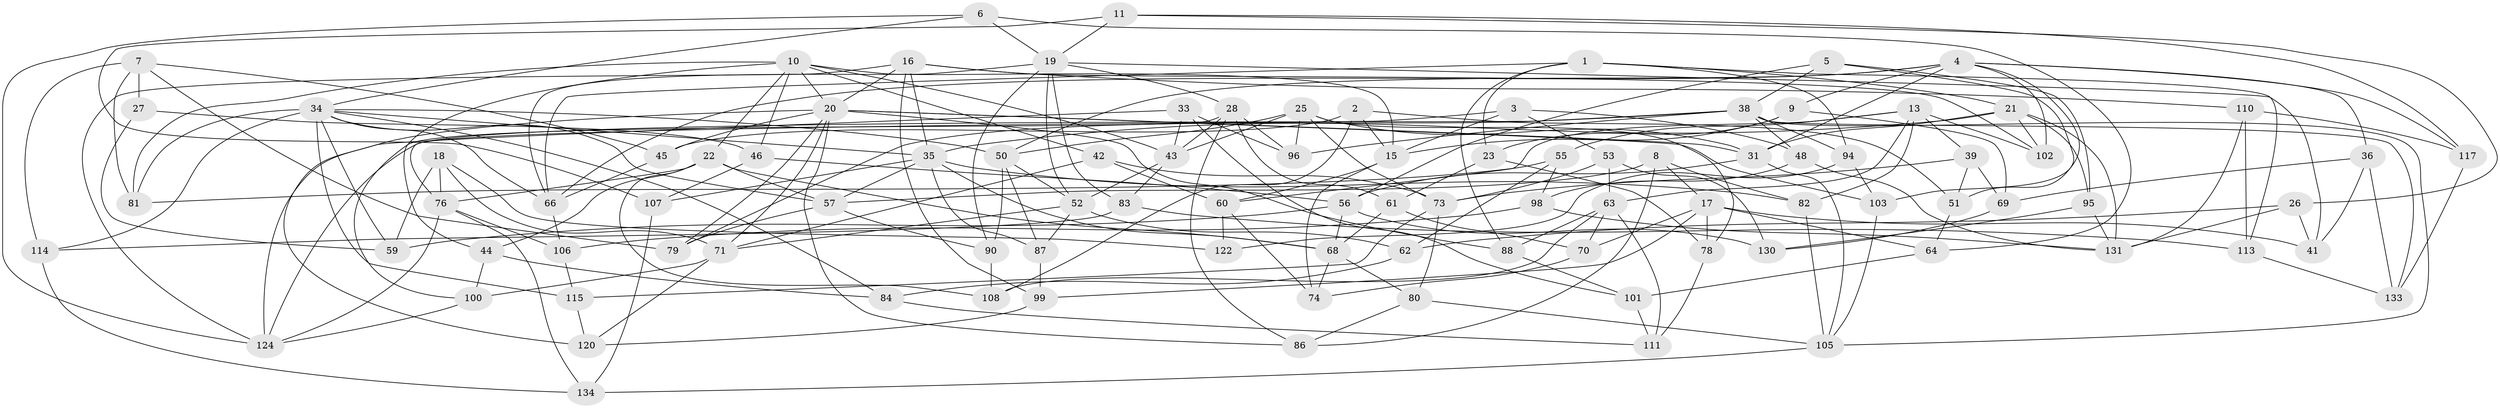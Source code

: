 // original degree distribution, {4: 1.0}
// Generated by graph-tools (version 1.1) at 2025/20/03/04/25 18:20:48]
// undirected, 97 vertices, 234 edges
graph export_dot {
graph [start="1"]
  node [color=gray90,style=filled];
  1 [super="+47"];
  2;
  3;
  4 [super="+77+29"];
  5;
  6;
  7 [super="+12"];
  8;
  9;
  10 [super="+129+24"];
  11;
  13 [super="+14"];
  15 [super="+30"];
  16 [super="+37"];
  17 [super="+97"];
  18;
  19 [super="+125+118"];
  20 [super="+65+123+91"];
  21 [super="+132"];
  22 [super="+85"];
  23;
  25 [super="+127"];
  26;
  27;
  28 [super="+40"];
  31 [super="+32"];
  33;
  34 [super="+67"];
  35 [super="+93+137"];
  36;
  38 [super="+49"];
  39;
  41;
  42;
  43 [super="+54"];
  44;
  45;
  46;
  48;
  50 [super="+116"];
  51;
  52 [super="+119"];
  53;
  55;
  56 [super="+75"];
  57 [super="+58"];
  59;
  60 [super="+104"];
  61;
  62;
  63 [super="+109"];
  64;
  66 [super="+126"];
  68 [super="+92"];
  69;
  70;
  71 [super="+121"];
  73 [super="+138"];
  74;
  76 [super="+135"];
  78;
  79;
  80;
  81;
  82;
  83;
  84;
  86;
  87;
  88;
  90;
  94;
  95;
  96;
  98;
  99;
  100;
  101;
  102;
  103;
  105 [super="+112"];
  106;
  107;
  108;
  110;
  111;
  113;
  114;
  115;
  117;
  120;
  122;
  124 [super="+128"];
  130;
  131 [super="+139"];
  133;
  134;
  1 -- 113;
  1 -- 94;
  1 -- 21;
  1 -- 88;
  1 -- 66;
  1 -- 23;
  2 -- 45;
  2 -- 108;
  2 -- 51;
  2 -- 15;
  3 -- 48;
  3 -- 53;
  3 -- 15;
  3 -- 76;
  4 -- 31;
  4 -- 50;
  4 -- 9;
  4 -- 36;
  4 -- 102;
  4 -- 66;
  4 -- 117;
  4 -- 103;
  5 -- 51;
  5 -- 38;
  5 -- 95;
  5 -- 56;
  6 -- 19;
  6 -- 64;
  6 -- 124;
  6 -- 34;
  7 -- 27 [weight=2];
  7 -- 114;
  7 -- 79;
  7 -- 81;
  7 -- 45;
  8 -- 82;
  8 -- 86;
  8 -- 17;
  8 -- 57;
  9 -- 23;
  9 -- 69;
  9 -- 15;
  10 -- 42;
  10 -- 44;
  10 -- 81;
  10 -- 43;
  10 -- 20;
  10 -- 46;
  10 -- 22;
  10 -- 15;
  11 -- 26;
  11 -- 117;
  11 -- 107;
  11 -- 19;
  13 -- 55;
  13 -- 39;
  13 -- 82;
  13 -- 102;
  13 -- 63;
  13 -- 60;
  15 -- 60;
  15 -- 74;
  16 -- 124;
  16 -- 110;
  16 -- 99;
  16 -- 102;
  16 -- 35;
  16 -- 20;
  17 -- 78;
  17 -- 70;
  17 -- 99;
  17 -- 64;
  17 -- 41;
  18 -- 59;
  18 -- 76;
  18 -- 122;
  18 -- 71;
  19 -- 90;
  19 -- 41;
  19 -- 83;
  19 -- 28;
  19 -- 66;
  19 -- 52;
  20 -- 45;
  20 -- 103;
  20 -- 31;
  20 -- 120;
  20 -- 79;
  20 -- 88;
  20 -- 86;
  20 -- 71;
  21 -- 35;
  21 -- 102;
  21 -- 131;
  21 -- 95;
  21 -- 31;
  22 -- 108;
  22 -- 44;
  22 -- 57;
  22 -- 68;
  22 -- 76;
  23 -- 78;
  23 -- 61;
  25 -- 73;
  25 -- 43;
  25 -- 50;
  25 -- 96;
  25 -- 78;
  25 -- 31;
  26 -- 41;
  26 -- 62;
  26 -- 131;
  27 -- 59;
  27 -- 46;
  28 -- 43;
  28 -- 86;
  28 -- 96;
  28 -- 100;
  28 -- 61;
  31 -- 105;
  31 -- 56;
  33 -- 101;
  33 -- 96;
  33 -- 43;
  33 -- 124;
  34 -- 57;
  34 -- 115;
  34 -- 84;
  34 -- 81;
  34 -- 35;
  34 -- 66;
  34 -- 50;
  34 -- 114;
  34 -- 59;
  35 -- 107;
  35 -- 82;
  35 -- 87;
  35 -- 57;
  35 -- 68;
  36 -- 41;
  36 -- 69;
  36 -- 133;
  38 -- 94;
  38 -- 48;
  38 -- 96;
  38 -- 133;
  38 -- 105;
  38 -- 79;
  38 -- 124;
  39 -- 73;
  39 -- 51;
  39 -- 69;
  42 -- 71;
  42 -- 73;
  42 -- 60;
  43 -- 83;
  43 -- 52;
  44 -- 84;
  44 -- 100;
  45 -- 66;
  46 -- 107;
  46 -- 56;
  48 -- 98;
  48 -- 131;
  50 -- 52;
  50 -- 90;
  50 -- 87;
  51 -- 64;
  52 -- 71;
  52 -- 62;
  52 -- 87;
  53 -- 130;
  53 -- 63;
  53 -- 73;
  55 -- 62;
  55 -- 81;
  55 -- 98;
  56 -- 59;
  56 -- 130;
  56 -- 68;
  57 -- 79;
  57 -- 90;
  60 -- 74;
  60 -- 122 [weight=2];
  61 -- 70;
  61 -- 68;
  62 -- 84;
  63 -- 111;
  63 -- 70;
  63 -- 108;
  63 -- 88;
  64 -- 101;
  66 -- 106;
  68 -- 80;
  68 -- 74;
  69 -- 130;
  70 -- 74;
  71 -- 100;
  71 -- 120;
  73 -- 80;
  73 -- 115;
  76 -- 134;
  76 -- 106;
  76 -- 124;
  78 -- 111;
  80 -- 86;
  80 -- 105;
  82 -- 105;
  83 -- 114;
  83 -- 113;
  84 -- 111;
  87 -- 99;
  88 -- 101;
  90 -- 108;
  94 -- 122;
  94 -- 103;
  95 -- 131;
  95 -- 130;
  98 -- 106;
  98 -- 131;
  99 -- 120;
  100 -- 124;
  101 -- 111;
  103 -- 105;
  105 -- 134;
  106 -- 115;
  107 -- 134;
  110 -- 117;
  110 -- 131;
  110 -- 113;
  113 -- 133;
  114 -- 134;
  115 -- 120;
  117 -- 133;
}
